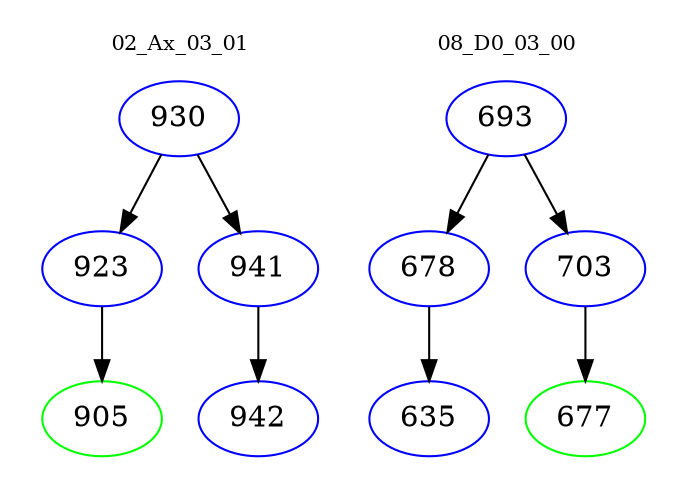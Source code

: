 digraph{
subgraph cluster_0 {
color = white
label = "02_Ax_03_01";
fontsize=10;
T0_930 [label="930", color="blue"]
T0_930 -> T0_923 [color="black"]
T0_923 [label="923", color="blue"]
T0_923 -> T0_905 [color="black"]
T0_905 [label="905", color="green"]
T0_930 -> T0_941 [color="black"]
T0_941 [label="941", color="blue"]
T0_941 -> T0_942 [color="black"]
T0_942 [label="942", color="blue"]
}
subgraph cluster_1 {
color = white
label = "08_D0_03_00";
fontsize=10;
T1_693 [label="693", color="blue"]
T1_693 -> T1_678 [color="black"]
T1_678 [label="678", color="blue"]
T1_678 -> T1_635 [color="black"]
T1_635 [label="635", color="blue"]
T1_693 -> T1_703 [color="black"]
T1_703 [label="703", color="blue"]
T1_703 -> T1_677 [color="black"]
T1_677 [label="677", color="green"]
}
}
